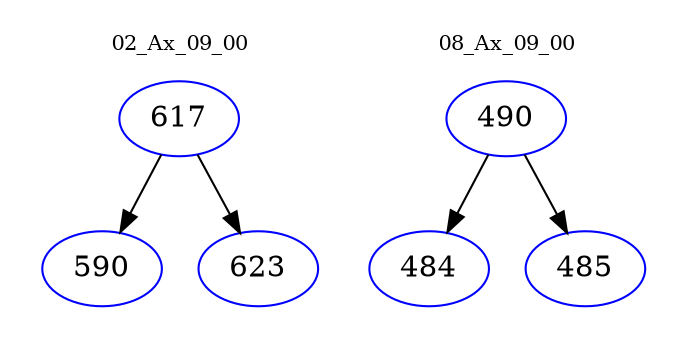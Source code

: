digraph{
subgraph cluster_0 {
color = white
label = "02_Ax_09_00";
fontsize=10;
T0_617 [label="617", color="blue"]
T0_617 -> T0_590 [color="black"]
T0_590 [label="590", color="blue"]
T0_617 -> T0_623 [color="black"]
T0_623 [label="623", color="blue"]
}
subgraph cluster_1 {
color = white
label = "08_Ax_09_00";
fontsize=10;
T1_490 [label="490", color="blue"]
T1_490 -> T1_484 [color="black"]
T1_484 [label="484", color="blue"]
T1_490 -> T1_485 [color="black"]
T1_485 [label="485", color="blue"]
}
}
